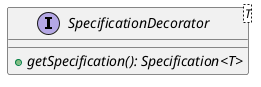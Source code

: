 @startuml

    interface SpecificationDecorator<T> {
        {abstract} +getSpecification(): Specification<T>
    }

@enduml
